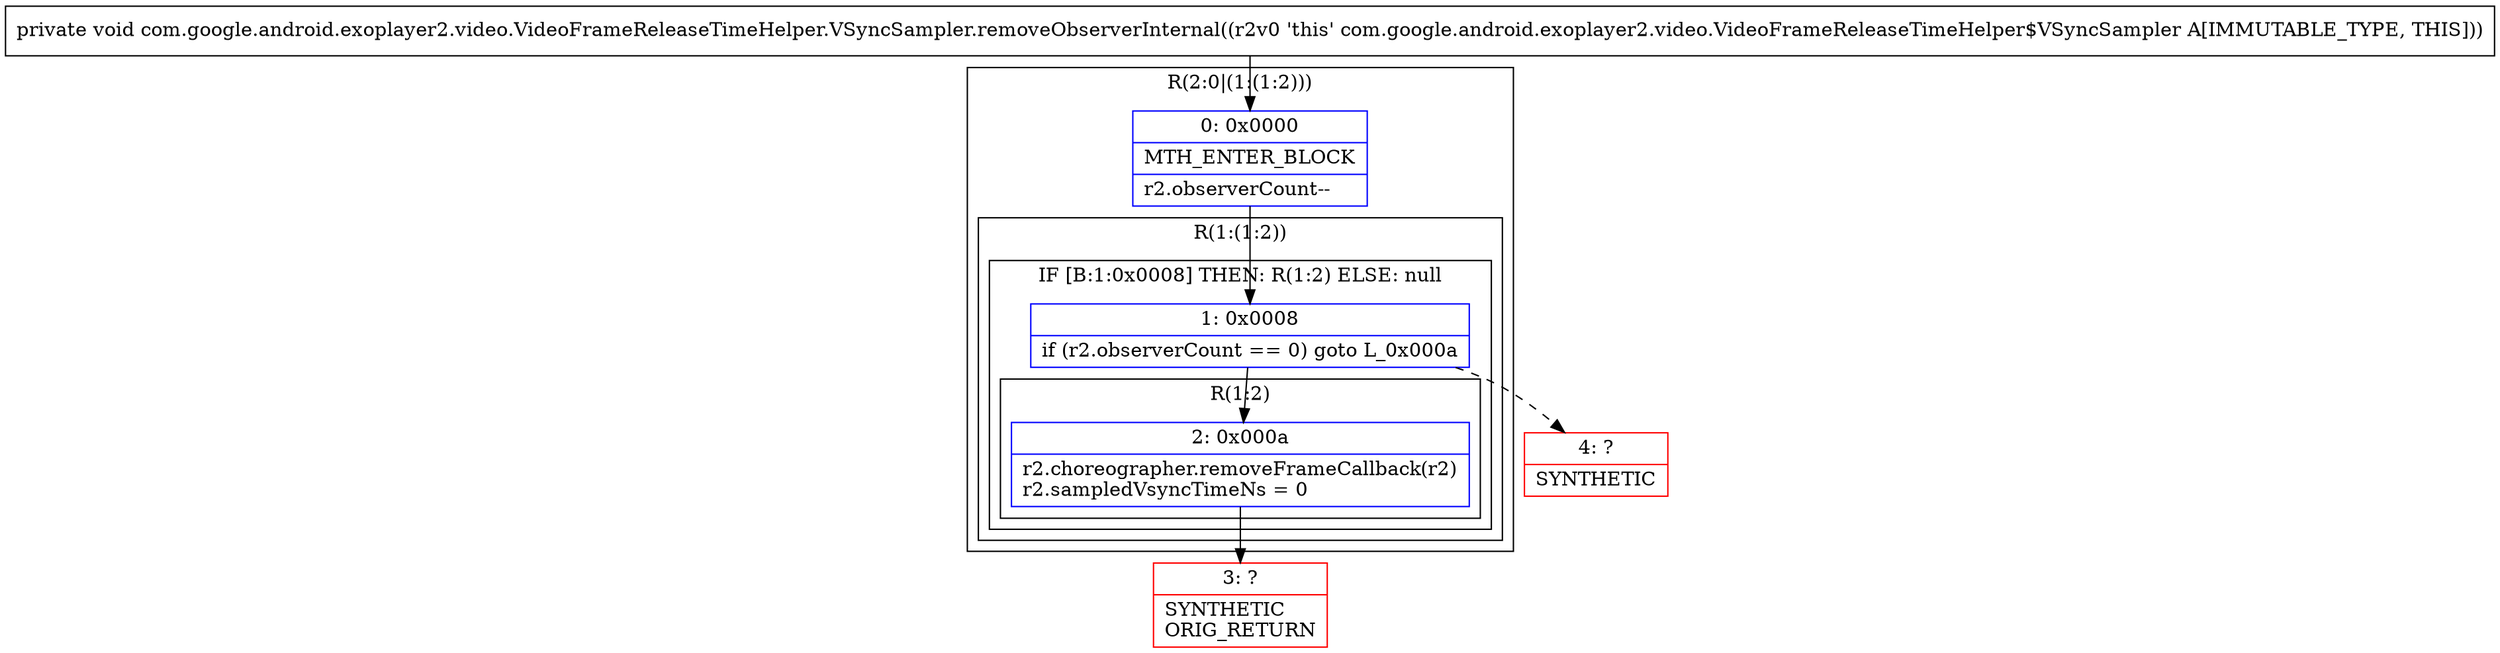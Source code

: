 digraph "CFG forcom.google.android.exoplayer2.video.VideoFrameReleaseTimeHelper.VSyncSampler.removeObserverInternal()V" {
subgraph cluster_Region_609614487 {
label = "R(2:0|(1:(1:2)))";
node [shape=record,color=blue];
Node_0 [shape=record,label="{0\:\ 0x0000|MTH_ENTER_BLOCK\l|r2.observerCount\-\-\l}"];
subgraph cluster_Region_1231921244 {
label = "R(1:(1:2))";
node [shape=record,color=blue];
subgraph cluster_IfRegion_1428026854 {
label = "IF [B:1:0x0008] THEN: R(1:2) ELSE: null";
node [shape=record,color=blue];
Node_1 [shape=record,label="{1\:\ 0x0008|if (r2.observerCount == 0) goto L_0x000a\l}"];
subgraph cluster_Region_401920853 {
label = "R(1:2)";
node [shape=record,color=blue];
Node_2 [shape=record,label="{2\:\ 0x000a|r2.choreographer.removeFrameCallback(r2)\lr2.sampledVsyncTimeNs = 0\l}"];
}
}
}
}
Node_3 [shape=record,color=red,label="{3\:\ ?|SYNTHETIC\lORIG_RETURN\l}"];
Node_4 [shape=record,color=red,label="{4\:\ ?|SYNTHETIC\l}"];
MethodNode[shape=record,label="{private void com.google.android.exoplayer2.video.VideoFrameReleaseTimeHelper.VSyncSampler.removeObserverInternal((r2v0 'this' com.google.android.exoplayer2.video.VideoFrameReleaseTimeHelper$VSyncSampler A[IMMUTABLE_TYPE, THIS])) }"];
MethodNode -> Node_0;
Node_0 -> Node_1;
Node_1 -> Node_2;
Node_1 -> Node_4[style=dashed];
Node_2 -> Node_3;
}

